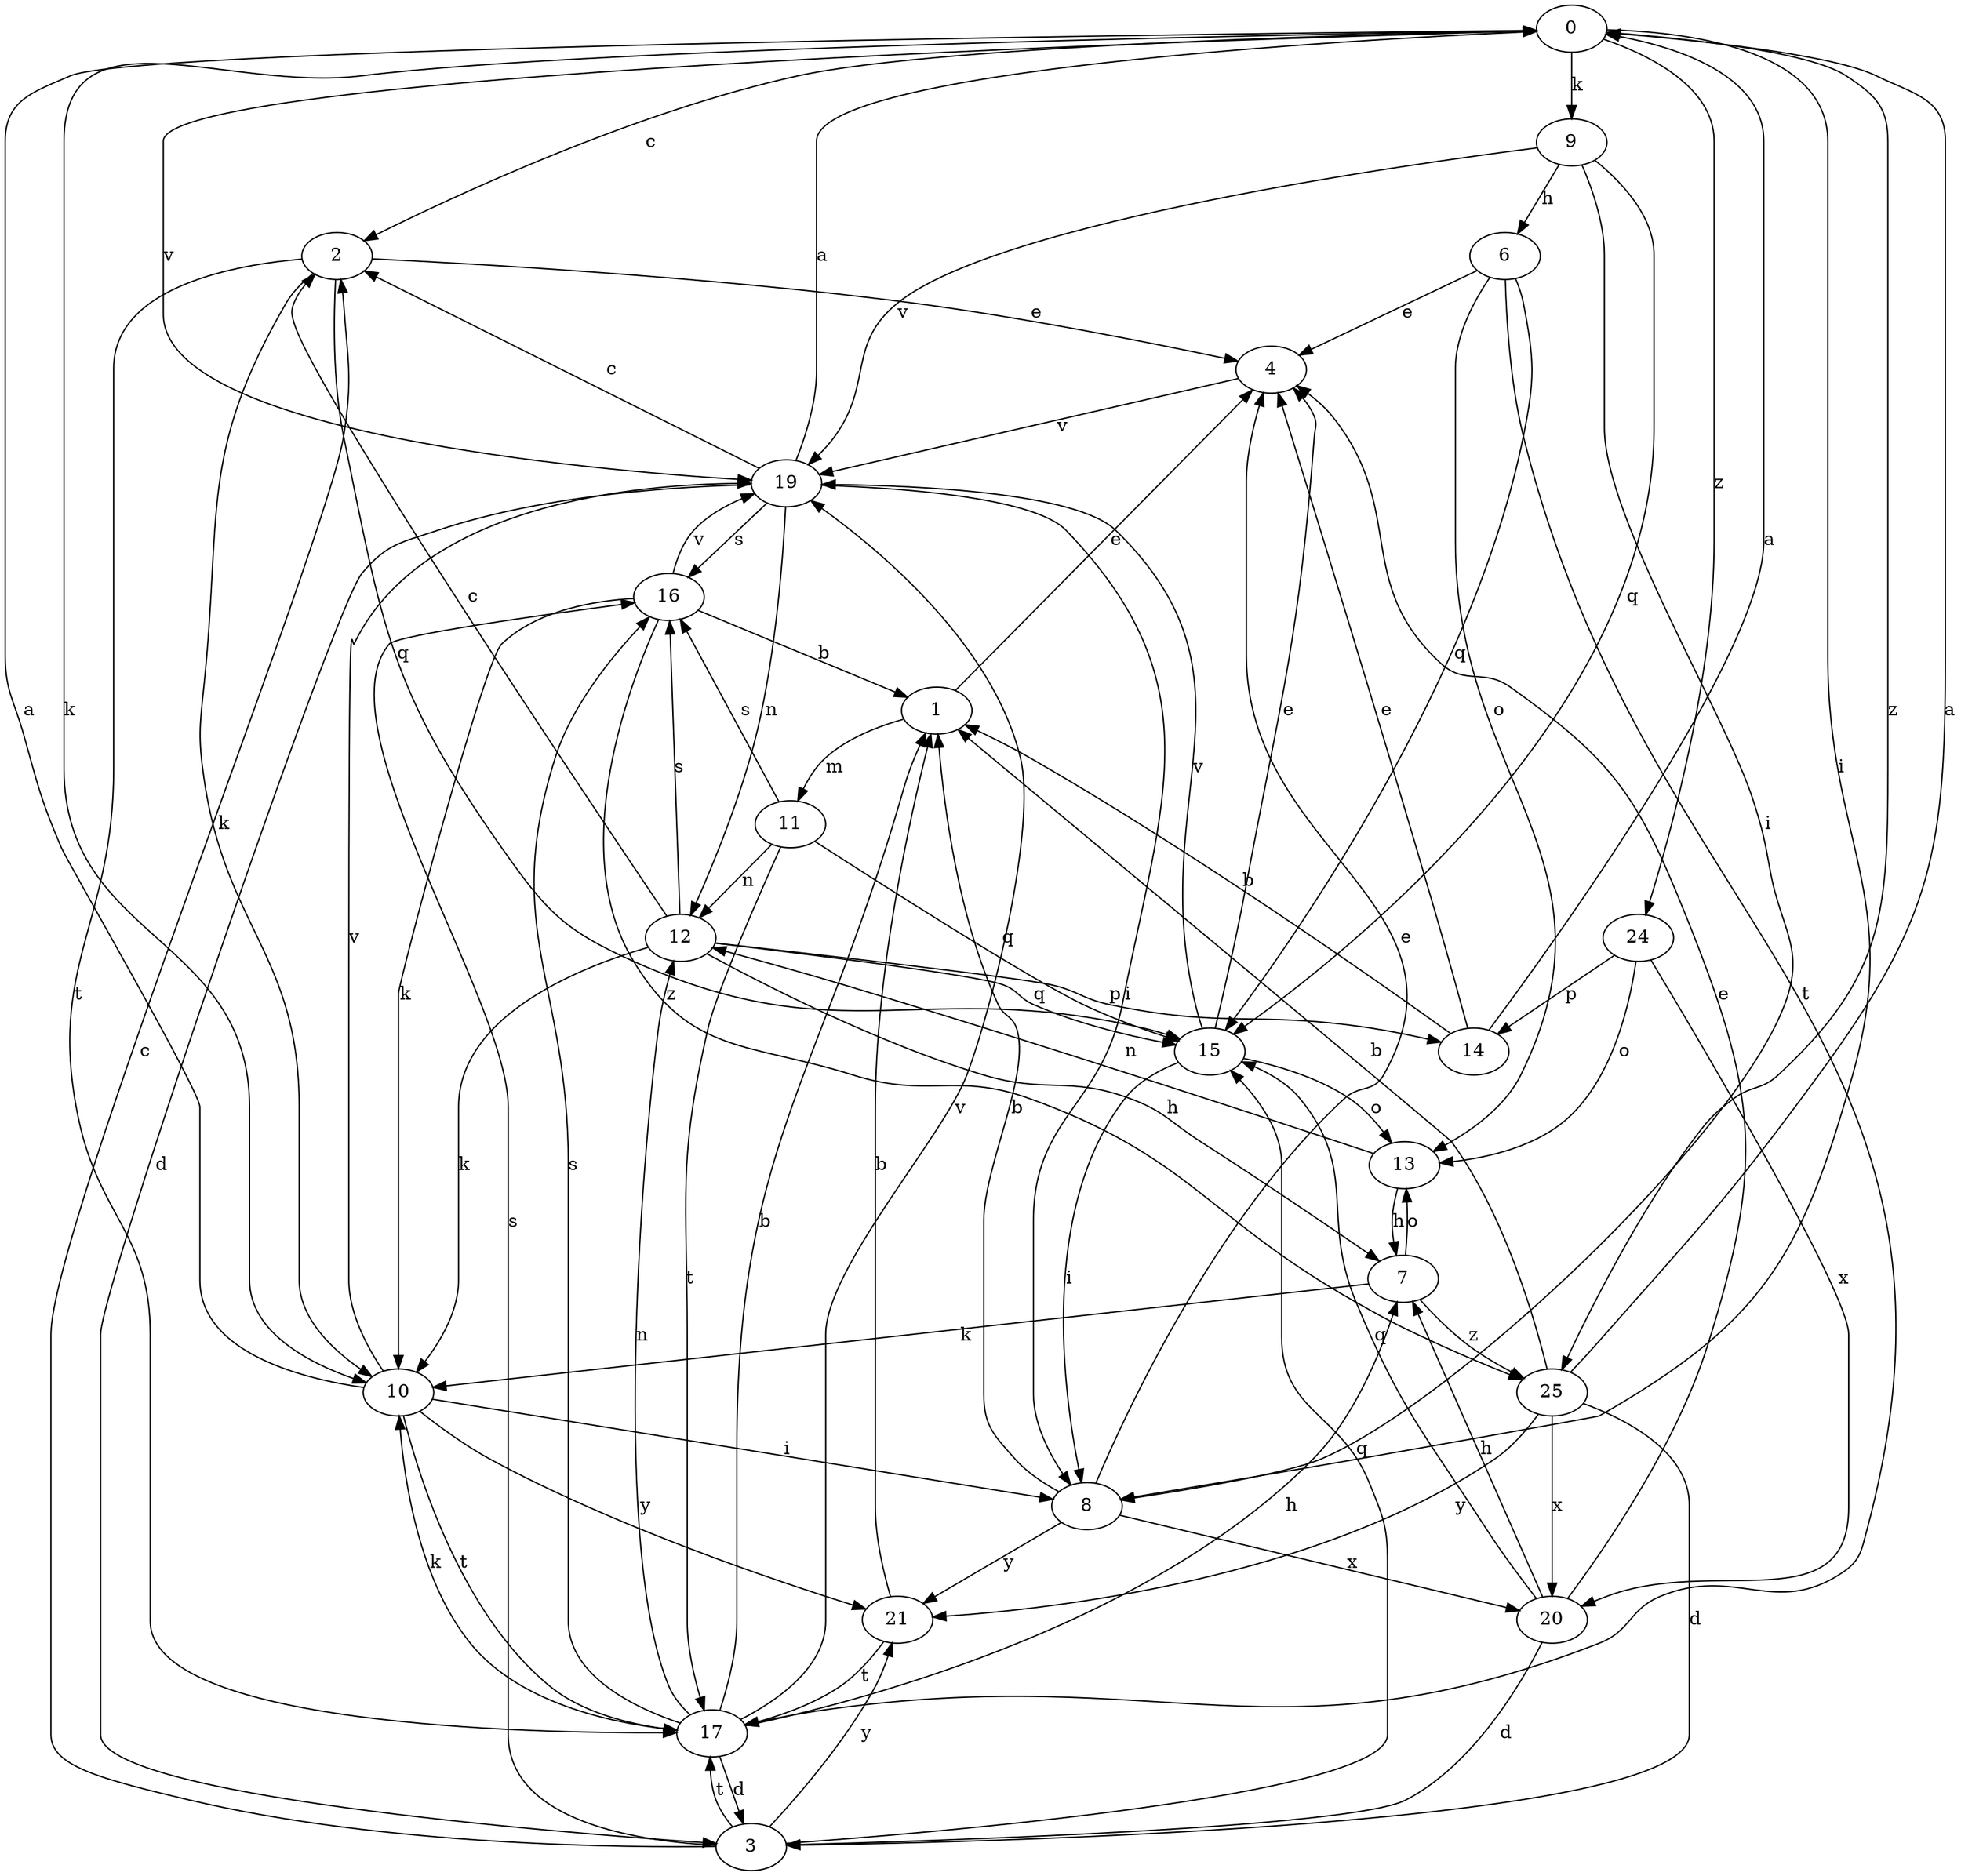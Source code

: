 strict digraph  {
0;
1;
2;
3;
4;
6;
7;
8;
9;
10;
11;
12;
13;
14;
15;
16;
17;
19;
20;
21;
24;
25;
0 -> 2  [label=c];
0 -> 8  [label=i];
0 -> 9  [label=k];
0 -> 10  [label=k];
0 -> 19  [label=v];
0 -> 24  [label=z];
0 -> 25  [label=z];
1 -> 4  [label=e];
1 -> 11  [label=m];
2 -> 4  [label=e];
2 -> 10  [label=k];
2 -> 15  [label=q];
2 -> 17  [label=t];
3 -> 2  [label=c];
3 -> 15  [label=q];
3 -> 16  [label=s];
3 -> 17  [label=t];
3 -> 21  [label=y];
4 -> 19  [label=v];
6 -> 4  [label=e];
6 -> 13  [label=o];
6 -> 15  [label=q];
6 -> 17  [label=t];
7 -> 10  [label=k];
7 -> 13  [label=o];
7 -> 25  [label=z];
8 -> 1  [label=b];
8 -> 4  [label=e];
8 -> 20  [label=x];
8 -> 21  [label=y];
9 -> 6  [label=h];
9 -> 8  [label=i];
9 -> 15  [label=q];
9 -> 19  [label=v];
10 -> 0  [label=a];
10 -> 8  [label=i];
10 -> 17  [label=t];
10 -> 19  [label=v];
10 -> 21  [label=y];
11 -> 12  [label=n];
11 -> 15  [label=q];
11 -> 16  [label=s];
11 -> 17  [label=t];
12 -> 2  [label=c];
12 -> 7  [label=h];
12 -> 10  [label=k];
12 -> 14  [label=p];
12 -> 15  [label=q];
12 -> 16  [label=s];
13 -> 7  [label=h];
13 -> 12  [label=n];
14 -> 0  [label=a];
14 -> 1  [label=b];
14 -> 4  [label=e];
15 -> 4  [label=e];
15 -> 8  [label=i];
15 -> 13  [label=o];
15 -> 19  [label=v];
16 -> 1  [label=b];
16 -> 10  [label=k];
16 -> 19  [label=v];
16 -> 25  [label=z];
17 -> 1  [label=b];
17 -> 3  [label=d];
17 -> 7  [label=h];
17 -> 10  [label=k];
17 -> 12  [label=n];
17 -> 16  [label=s];
17 -> 19  [label=v];
19 -> 0  [label=a];
19 -> 2  [label=c];
19 -> 3  [label=d];
19 -> 8  [label=i];
19 -> 12  [label=n];
19 -> 16  [label=s];
20 -> 3  [label=d];
20 -> 4  [label=e];
20 -> 7  [label=h];
20 -> 15  [label=q];
21 -> 1  [label=b];
21 -> 17  [label=t];
24 -> 13  [label=o];
24 -> 14  [label=p];
24 -> 20  [label=x];
25 -> 0  [label=a];
25 -> 1  [label=b];
25 -> 3  [label=d];
25 -> 20  [label=x];
25 -> 21  [label=y];
}
